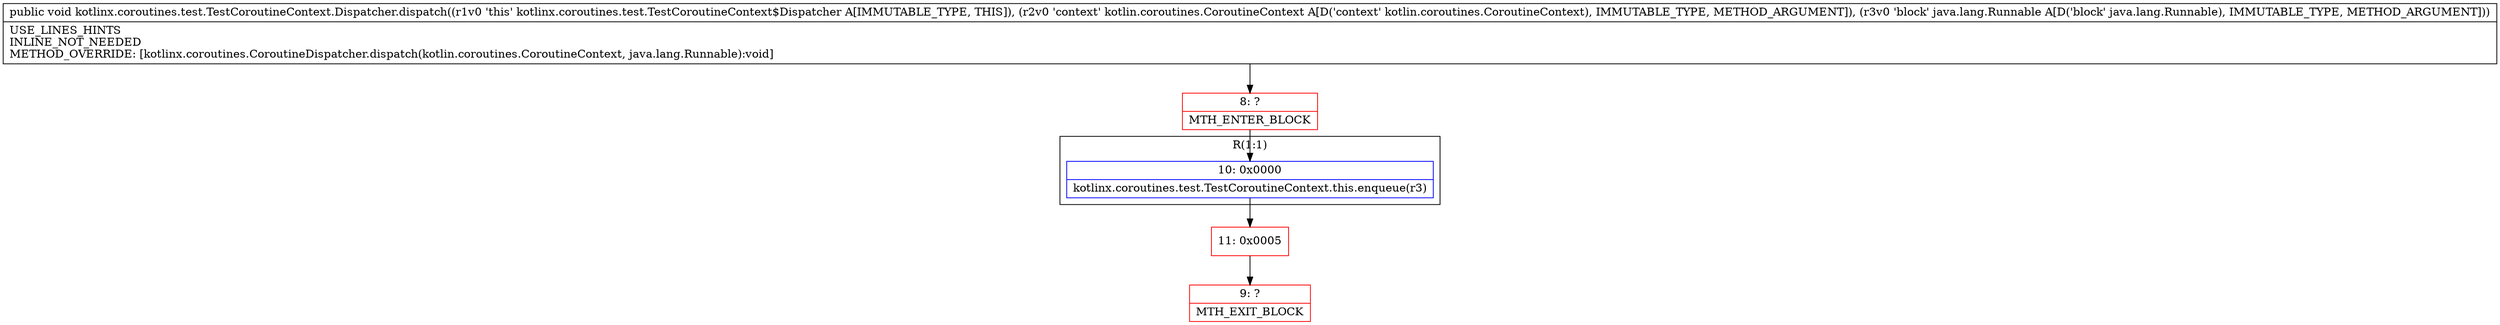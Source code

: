 digraph "CFG forkotlinx.coroutines.test.TestCoroutineContext.Dispatcher.dispatch(Lkotlin\/coroutines\/CoroutineContext;Ljava\/lang\/Runnable;)V" {
subgraph cluster_Region_2146695031 {
label = "R(1:1)";
node [shape=record,color=blue];
Node_10 [shape=record,label="{10\:\ 0x0000|kotlinx.coroutines.test.TestCoroutineContext.this.enqueue(r3)\l}"];
}
Node_8 [shape=record,color=red,label="{8\:\ ?|MTH_ENTER_BLOCK\l}"];
Node_11 [shape=record,color=red,label="{11\:\ 0x0005}"];
Node_9 [shape=record,color=red,label="{9\:\ ?|MTH_EXIT_BLOCK\l}"];
MethodNode[shape=record,label="{public void kotlinx.coroutines.test.TestCoroutineContext.Dispatcher.dispatch((r1v0 'this' kotlinx.coroutines.test.TestCoroutineContext$Dispatcher A[IMMUTABLE_TYPE, THIS]), (r2v0 'context' kotlin.coroutines.CoroutineContext A[D('context' kotlin.coroutines.CoroutineContext), IMMUTABLE_TYPE, METHOD_ARGUMENT]), (r3v0 'block' java.lang.Runnable A[D('block' java.lang.Runnable), IMMUTABLE_TYPE, METHOD_ARGUMENT]))  | USE_LINES_HINTS\lINLINE_NOT_NEEDED\lMETHOD_OVERRIDE: [kotlinx.coroutines.CoroutineDispatcher.dispatch(kotlin.coroutines.CoroutineContext, java.lang.Runnable):void]\l}"];
MethodNode -> Node_8;Node_10 -> Node_11;
Node_8 -> Node_10;
Node_11 -> Node_9;
}

